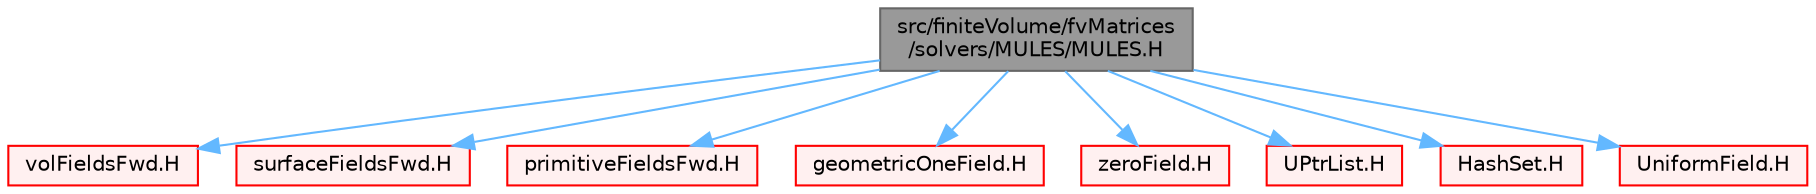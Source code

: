 digraph "src/finiteVolume/fvMatrices/solvers/MULES/MULES.H"
{
 // LATEX_PDF_SIZE
  bgcolor="transparent";
  edge [fontname=Helvetica,fontsize=10,labelfontname=Helvetica,labelfontsize=10];
  node [fontname=Helvetica,fontsize=10,shape=box,height=0.2,width=0.4];
  Node1 [id="Node000001",label="src/finiteVolume/fvMatrices\l/solvers/MULES/MULES.H",height=0.2,width=0.4,color="gray40", fillcolor="grey60", style="filled", fontcolor="black",tooltip="MULES: Multidimensional universal limiter for explicit solution."];
  Node1 -> Node2 [id="edge1_Node000001_Node000002",color="steelblue1",style="solid",tooltip=" "];
  Node2 [id="Node000002",label="volFieldsFwd.H",height=0.2,width=0.4,color="red", fillcolor="#FFF0F0", style="filled",URL="$volFieldsFwd_8H.html",tooltip="Forwards and collection of common volume field types."];
  Node1 -> Node128 [id="edge2_Node000001_Node000128",color="steelblue1",style="solid",tooltip=" "];
  Node128 [id="Node000128",label="surfaceFieldsFwd.H",height=0.2,width=0.4,color="red", fillcolor="#FFF0F0", style="filled",URL="$surfaceFieldsFwd_8H.html",tooltip=" "];
  Node1 -> Node129 [id="edge3_Node000001_Node000129",color="steelblue1",style="solid",tooltip=" "];
  Node129 [id="Node000129",label="primitiveFieldsFwd.H",height=0.2,width=0.4,color="red", fillcolor="#FFF0F0", style="filled",URL="$primitiveFieldsFwd_8H.html",tooltip="Forward declarations of the specialisations of Field<T> for scalar, vector and tensor."];
  Node1 -> Node130 [id="edge4_Node000001_Node000130",color="steelblue1",style="solid",tooltip=" "];
  Node130 [id="Node000130",label="geometricOneField.H",height=0.2,width=0.4,color="red", fillcolor="#FFF0F0", style="filled",URL="$geometricOneField_8H.html",tooltip=" "];
  Node1 -> Node215 [id="edge5_Node000001_Node000215",color="steelblue1",style="solid",tooltip=" "];
  Node215 [id="Node000215",label="zeroField.H",height=0.2,width=0.4,color="red", fillcolor="#FFF0F0", style="filled",URL="$zeroField_8H.html",tooltip=" "];
  Node1 -> Node192 [id="edge6_Node000001_Node000192",color="steelblue1",style="solid",tooltip=" "];
  Node192 [id="Node000192",label="UPtrList.H",height=0.2,width=0.4,color="red", fillcolor="#FFF0F0", style="filled",URL="$UPtrList_8H.html",tooltip=" "];
  Node1 -> Node178 [id="edge7_Node000001_Node000178",color="steelblue1",style="solid",tooltip=" "];
  Node178 [id="Node000178",label="HashSet.H",height=0.2,width=0.4,color="red", fillcolor="#FFF0F0", style="filled",URL="$HashSet_8H.html",tooltip=" "];
  Node1 -> Node217 [id="edge8_Node000001_Node000217",color="steelblue1",style="solid",tooltip=" "];
  Node217 [id="Node000217",label="UniformField.H",height=0.2,width=0.4,color="red", fillcolor="#FFF0F0", style="filled",URL="$UniformField_8H.html",tooltip=" "];
}
